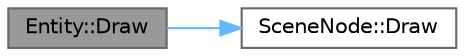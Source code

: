 digraph "Entity::Draw"
{
 // LATEX_PDF_SIZE
  bgcolor="transparent";
  edge [fontname=Helvetica,fontsize=10,labelfontname=Helvetica,labelfontsize=10];
  node [fontname=Helvetica,fontsize=10,shape=box,height=0.2,width=0.4];
  rankdir="LR";
  Node1 [label="Entity::Draw",height=0.2,width=0.4,color="gray40", fillcolor="grey60", style="filled", fontcolor="black",tooltip=" "];
  Node1 -> Node2 [color="steelblue1",style="solid"];
  Node2 [label="SceneNode::Draw",height=0.2,width=0.4,color="grey40", fillcolor="white", style="filled",URL="$class_scene_node.html#aff66e54036d74d2ae7dd469ff7fdd2e1",tooltip=" "];
}
